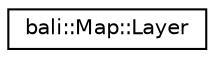 digraph "Graphical Class Hierarchy"
{
  edge [fontname="Helvetica",fontsize="10",labelfontname="Helvetica",labelfontsize="10"];
  node [fontname="Helvetica",fontsize="10",shape=record];
  rankdir="LR";
  Node1 [label="bali::Map::Layer",height=0.2,width=0.4,color="black", fillcolor="white", style="filled",URL="$structbali_1_1_map_1_1_layer.html"];
}
